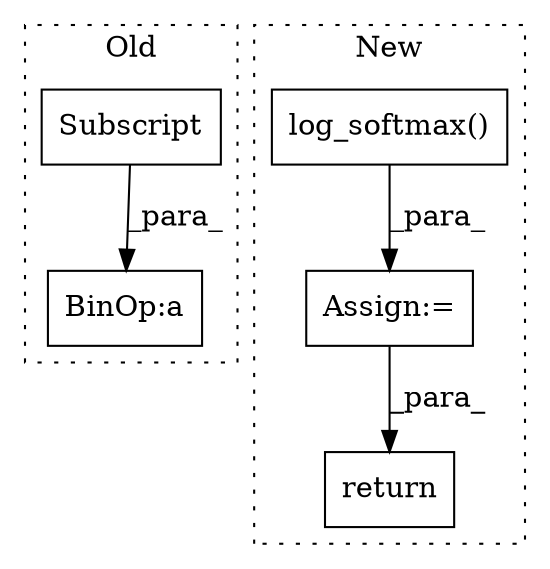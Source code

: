 digraph G {
subgraph cluster0 {
1 [label="Subscript" a="63" s="3594,0" l="10,0" shape="box"];
3 [label="BinOp:a" a="82" s="3604" l="3" shape="box"];
label = "Old";
style="dotted";
}
subgraph cluster1 {
2 [label="log_softmax()" a="75" s="3594,3609" l="14,8" shape="box"];
4 [label="Assign:=" a="68" s="3591" l="3" shape="box"];
5 [label="return" a="93" s="3654" l="7" shape="box"];
label = "New";
style="dotted";
}
1 -> 3 [label="_para_"];
2 -> 4 [label="_para_"];
4 -> 5 [label="_para_"];
}